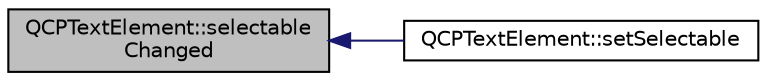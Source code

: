 digraph "QCPTextElement::selectableChanged"
{
  edge [fontname="Helvetica",fontsize="10",labelfontname="Helvetica",labelfontsize="10"];
  node [fontname="Helvetica",fontsize="10",shape=record];
  rankdir="LR";
  Node74 [label="QCPTextElement::selectable\lChanged",height=0.2,width=0.4,color="black", fillcolor="grey75", style="filled", fontcolor="black"];
  Node74 -> Node75 [dir="back",color="midnightblue",fontsize="10",style="solid",fontname="Helvetica"];
  Node75 [label="QCPTextElement::setSelectable",height=0.2,width=0.4,color="black", fillcolor="white", style="filled",URL="$class_q_c_p_text_element.html#a3c5f9b1897a036b16495ed3fb8371c55"];
}
